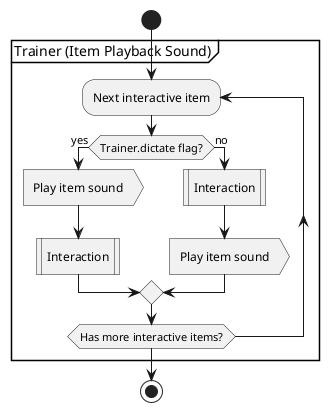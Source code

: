 @startuml item-playback-sound
start
partition "Trainer (Item Playback Sound)" {
  repeat :Next interactive item;
    if (Trainer.dictate flag?) then (yes)
      :Play item sound>
      :Interaction|
    else (no)
      :Interaction|
      :Play item sound>
    endif
  repeat while (Has more interactive items?)
}
stop
@enduml